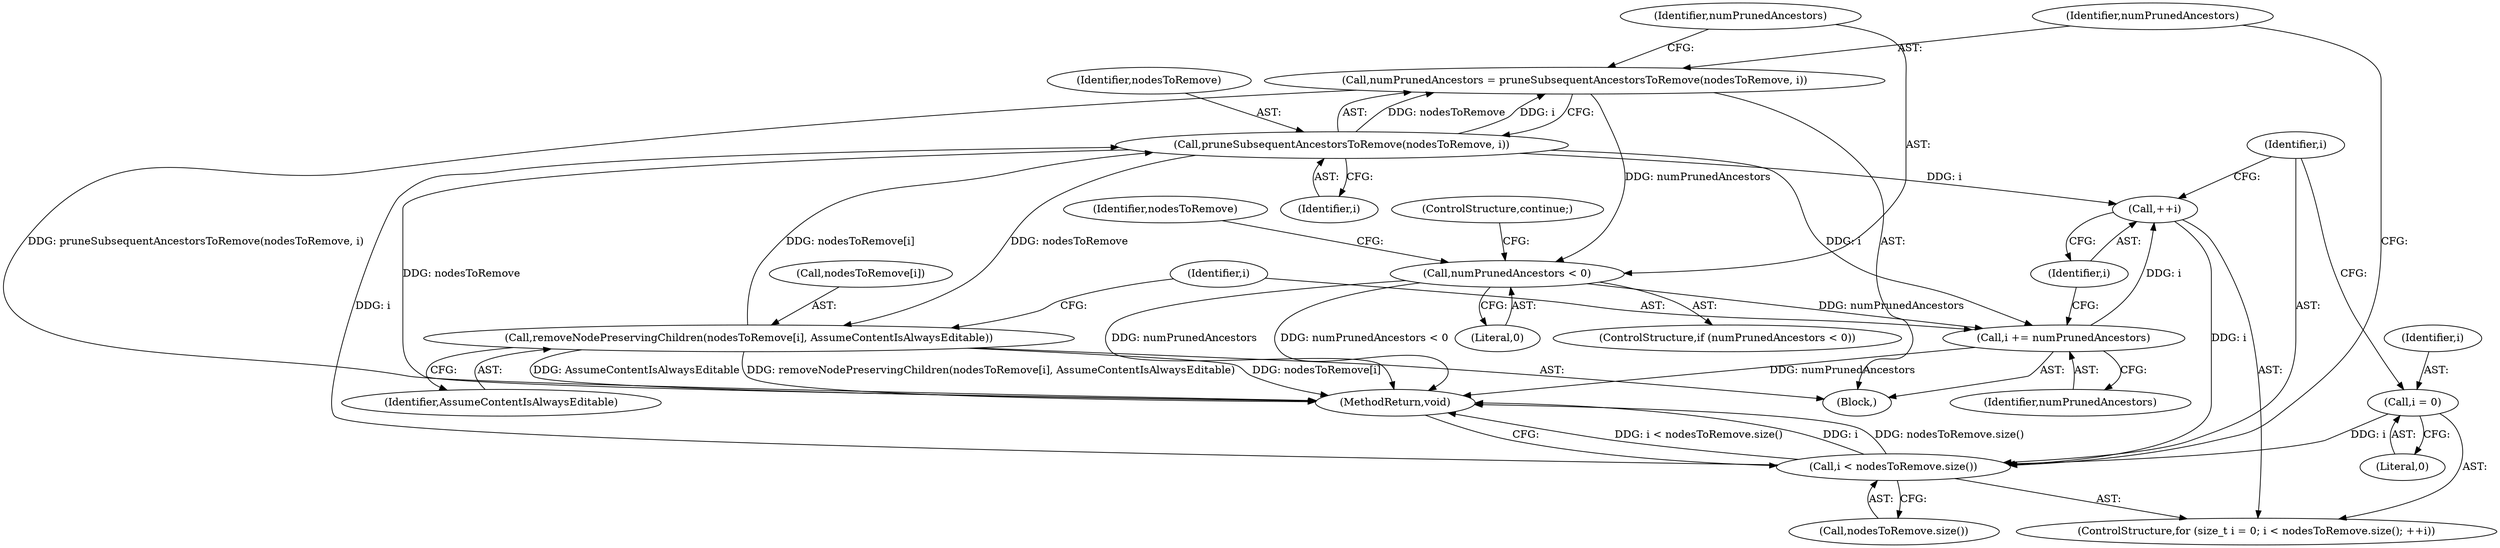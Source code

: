digraph "0_Chrome_b2b21468c1f7f08b30a7c1755316f6026c50eb2a@API" {
"1000235" [label="(Call,numPrunedAncestors = pruneSubsequentAncestorsToRemove(nodesToRemove, i))"];
"1000237" [label="(Call,pruneSubsequentAncestorsToRemove(nodesToRemove, i))"];
"1000245" [label="(Call,removeNodePreservingChildren(nodesToRemove[i], AssumeContentIsAlwaysEditable))"];
"1000228" [label="(Call,i < nodesToRemove.size())"];
"1000225" [label="(Call,i = 0)"];
"1000231" [label="(Call,++i)"];
"1000250" [label="(Call,i += numPrunedAncestors)"];
"1000241" [label="(Call,numPrunedAncestors < 0)"];
"1000235" [label="(Call,numPrunedAncestors = pruneSubsequentAncestorsToRemove(nodesToRemove, i))"];
"1000249" [label="(Identifier,AssumeContentIsAlwaysEditable)"];
"1000226" [label="(Identifier,i)"];
"1000247" [label="(Identifier,nodesToRemove)"];
"1000244" [label="(ControlStructure,continue;)"];
"1000235" [label="(Call,numPrunedAncestors = pruneSubsequentAncestorsToRemove(nodesToRemove, i))"];
"1000243" [label="(Literal,0)"];
"1000223" [label="(ControlStructure,for (size_t i = 0; i < nodesToRemove.size(); ++i))"];
"1000237" [label="(Call,pruneSubsequentAncestorsToRemove(nodesToRemove, i))"];
"1000242" [label="(Identifier,numPrunedAncestors)"];
"1000232" [label="(Identifier,i)"];
"1000251" [label="(Identifier,i)"];
"1000225" [label="(Call,i = 0)"];
"1000253" [label="(MethodReturn,void)"];
"1000236" [label="(Identifier,numPrunedAncestors)"];
"1000240" [label="(ControlStructure,if (numPrunedAncestors < 0))"];
"1000230" [label="(Call,nodesToRemove.size())"];
"1000241" [label="(Call,numPrunedAncestors < 0)"];
"1000227" [label="(Literal,0)"];
"1000246" [label="(Call,nodesToRemove[i])"];
"1000238" [label="(Identifier,nodesToRemove)"];
"1000231" [label="(Call,++i)"];
"1000239" [label="(Identifier,i)"];
"1000228" [label="(Call,i < nodesToRemove.size())"];
"1000245" [label="(Call,removeNodePreservingChildren(nodesToRemove[i], AssumeContentIsAlwaysEditable))"];
"1000233" [label="(Block,)"];
"1000252" [label="(Identifier,numPrunedAncestors)"];
"1000250" [label="(Call,i += numPrunedAncestors)"];
"1000229" [label="(Identifier,i)"];
"1000235" -> "1000233"  [label="AST: "];
"1000235" -> "1000237"  [label="CFG: "];
"1000236" -> "1000235"  [label="AST: "];
"1000237" -> "1000235"  [label="AST: "];
"1000242" -> "1000235"  [label="CFG: "];
"1000235" -> "1000253"  [label="DDG: pruneSubsequentAncestorsToRemove(nodesToRemove, i)"];
"1000237" -> "1000235"  [label="DDG: nodesToRemove"];
"1000237" -> "1000235"  [label="DDG: i"];
"1000235" -> "1000241"  [label="DDG: numPrunedAncestors"];
"1000237" -> "1000239"  [label="CFG: "];
"1000238" -> "1000237"  [label="AST: "];
"1000239" -> "1000237"  [label="AST: "];
"1000237" -> "1000253"  [label="DDG: nodesToRemove"];
"1000237" -> "1000231"  [label="DDG: i"];
"1000245" -> "1000237"  [label="DDG: nodesToRemove[i]"];
"1000228" -> "1000237"  [label="DDG: i"];
"1000237" -> "1000245"  [label="DDG: nodesToRemove"];
"1000237" -> "1000250"  [label="DDG: i"];
"1000245" -> "1000233"  [label="AST: "];
"1000245" -> "1000249"  [label="CFG: "];
"1000246" -> "1000245"  [label="AST: "];
"1000249" -> "1000245"  [label="AST: "];
"1000251" -> "1000245"  [label="CFG: "];
"1000245" -> "1000253"  [label="DDG: removeNodePreservingChildren(nodesToRemove[i], AssumeContentIsAlwaysEditable)"];
"1000245" -> "1000253"  [label="DDG: nodesToRemove[i]"];
"1000245" -> "1000253"  [label="DDG: AssumeContentIsAlwaysEditable"];
"1000228" -> "1000223"  [label="AST: "];
"1000228" -> "1000230"  [label="CFG: "];
"1000229" -> "1000228"  [label="AST: "];
"1000230" -> "1000228"  [label="AST: "];
"1000236" -> "1000228"  [label="CFG: "];
"1000253" -> "1000228"  [label="CFG: "];
"1000228" -> "1000253"  [label="DDG: i < nodesToRemove.size()"];
"1000228" -> "1000253"  [label="DDG: i"];
"1000228" -> "1000253"  [label="DDG: nodesToRemove.size()"];
"1000225" -> "1000228"  [label="DDG: i"];
"1000231" -> "1000228"  [label="DDG: i"];
"1000225" -> "1000223"  [label="AST: "];
"1000225" -> "1000227"  [label="CFG: "];
"1000226" -> "1000225"  [label="AST: "];
"1000227" -> "1000225"  [label="AST: "];
"1000229" -> "1000225"  [label="CFG: "];
"1000231" -> "1000223"  [label="AST: "];
"1000231" -> "1000232"  [label="CFG: "];
"1000232" -> "1000231"  [label="AST: "];
"1000229" -> "1000231"  [label="CFG: "];
"1000250" -> "1000231"  [label="DDG: i"];
"1000250" -> "1000233"  [label="AST: "];
"1000250" -> "1000252"  [label="CFG: "];
"1000251" -> "1000250"  [label="AST: "];
"1000252" -> "1000250"  [label="AST: "];
"1000232" -> "1000250"  [label="CFG: "];
"1000250" -> "1000253"  [label="DDG: numPrunedAncestors"];
"1000241" -> "1000250"  [label="DDG: numPrunedAncestors"];
"1000241" -> "1000240"  [label="AST: "];
"1000241" -> "1000243"  [label="CFG: "];
"1000242" -> "1000241"  [label="AST: "];
"1000243" -> "1000241"  [label="AST: "];
"1000244" -> "1000241"  [label="CFG: "];
"1000247" -> "1000241"  [label="CFG: "];
"1000241" -> "1000253"  [label="DDG: numPrunedAncestors"];
"1000241" -> "1000253"  [label="DDG: numPrunedAncestors < 0"];
}
